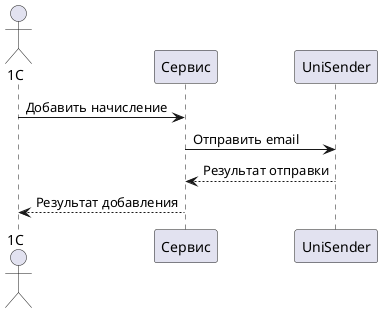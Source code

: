 @startuml Создать начисление
!pragma layout smetana

actor 1C

1C -> Сервис : Добавить начисление
Сервис -> UniSender : Отправить email
UniSender --> Сервис : Результат отправки
Сервис --> 1C : Результат добавления

@enduml